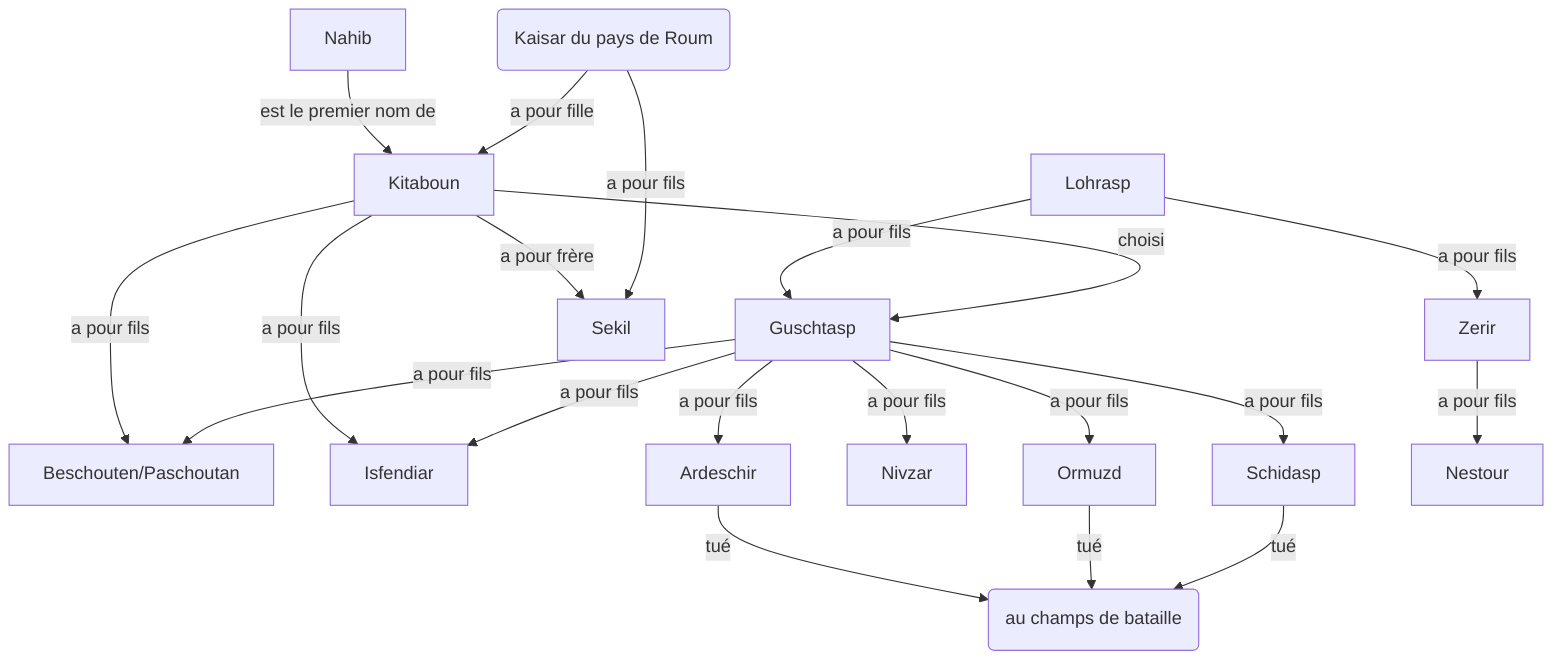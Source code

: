 graph TD
Lohrasp --a pour fils--> Guschtasp
Lohrasp --a pour fils--> Zerir
Nahib --est le premier nom de --> Kitaboun
Kitaboun --choisi--> Guschtasp
K(Kaisar du pays de Roum) --a pour fille --> Kitaboun
Kitaboun --a pour frère--> Sekil
K(Kaisar du pays de Roum) --a pour fils--> Sekil 
Kitaboun --a pour fils--> Beschouten/Paschoutan
Kitaboun --a pour fils--> Isfendiar
Guschtasp --a pour fils--> Beschouten/Paschoutan
Guschtasp --a pour fils--> Isfendiar
Guschtasp --a pour fils--> Schidasp
Guschtasp --a pour fils--> Nivzar
Guschtasp --a pour fils--> Ardeschir
Guschtasp --a pour fils--> Ormuzd
Ardeschir --tué --> B(au champs de bataille)
Ormuzd --tué --> B(au champs de bataille)
Schidasp --tué --> B(au champs de bataille)
Zerir --a pour fils--> Nestour